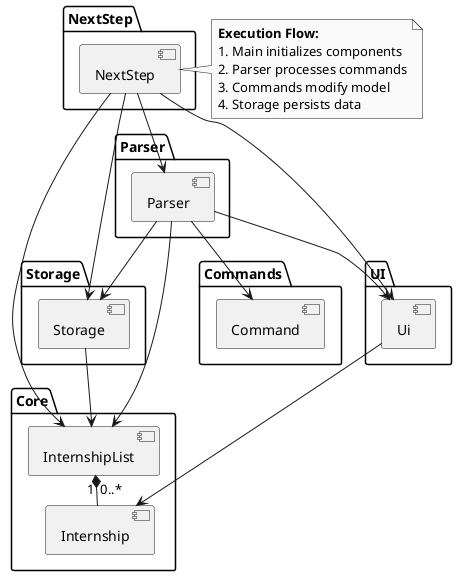 @startuml NextStep_Architecture
skinparam monochrome true
skinparam shadowing false
skinparam nodesep 20
skinparam ranksep 30

package "NextStep" {
    [NextStep] as Main
}

package "Core" {
    [InternshipList]
    [Internship]
}

package "UI" {
    [Ui]
}

package "Storage" {
    [Storage] as StorageComponent
}

package "Parser" {
    [Parser] as ParserComponent
}

package "Commands" {
    [Command]
}

' Main relationships
Main --> StorageComponent
Main --> ParserComponent
Main --> Ui
Main --> InternshipList

' Parser relationships
ParserComponent --> Command
ParserComponent --> InternshipList
ParserComponent --> StorageComponent
ParserComponent --> Ui

' Storage relationships
StorageComponent --> InternshipList

' Core relationships
InternshipList "1" *-- "0..*" Internship

' UI relationships
Ui --> Internship

note right of Main
  <b>Execution Flow:</b>
  1. Main initializes components
  2. Parser processes commands
  3. Commands modify model
  4. Storage persists data
end note

@enduml
